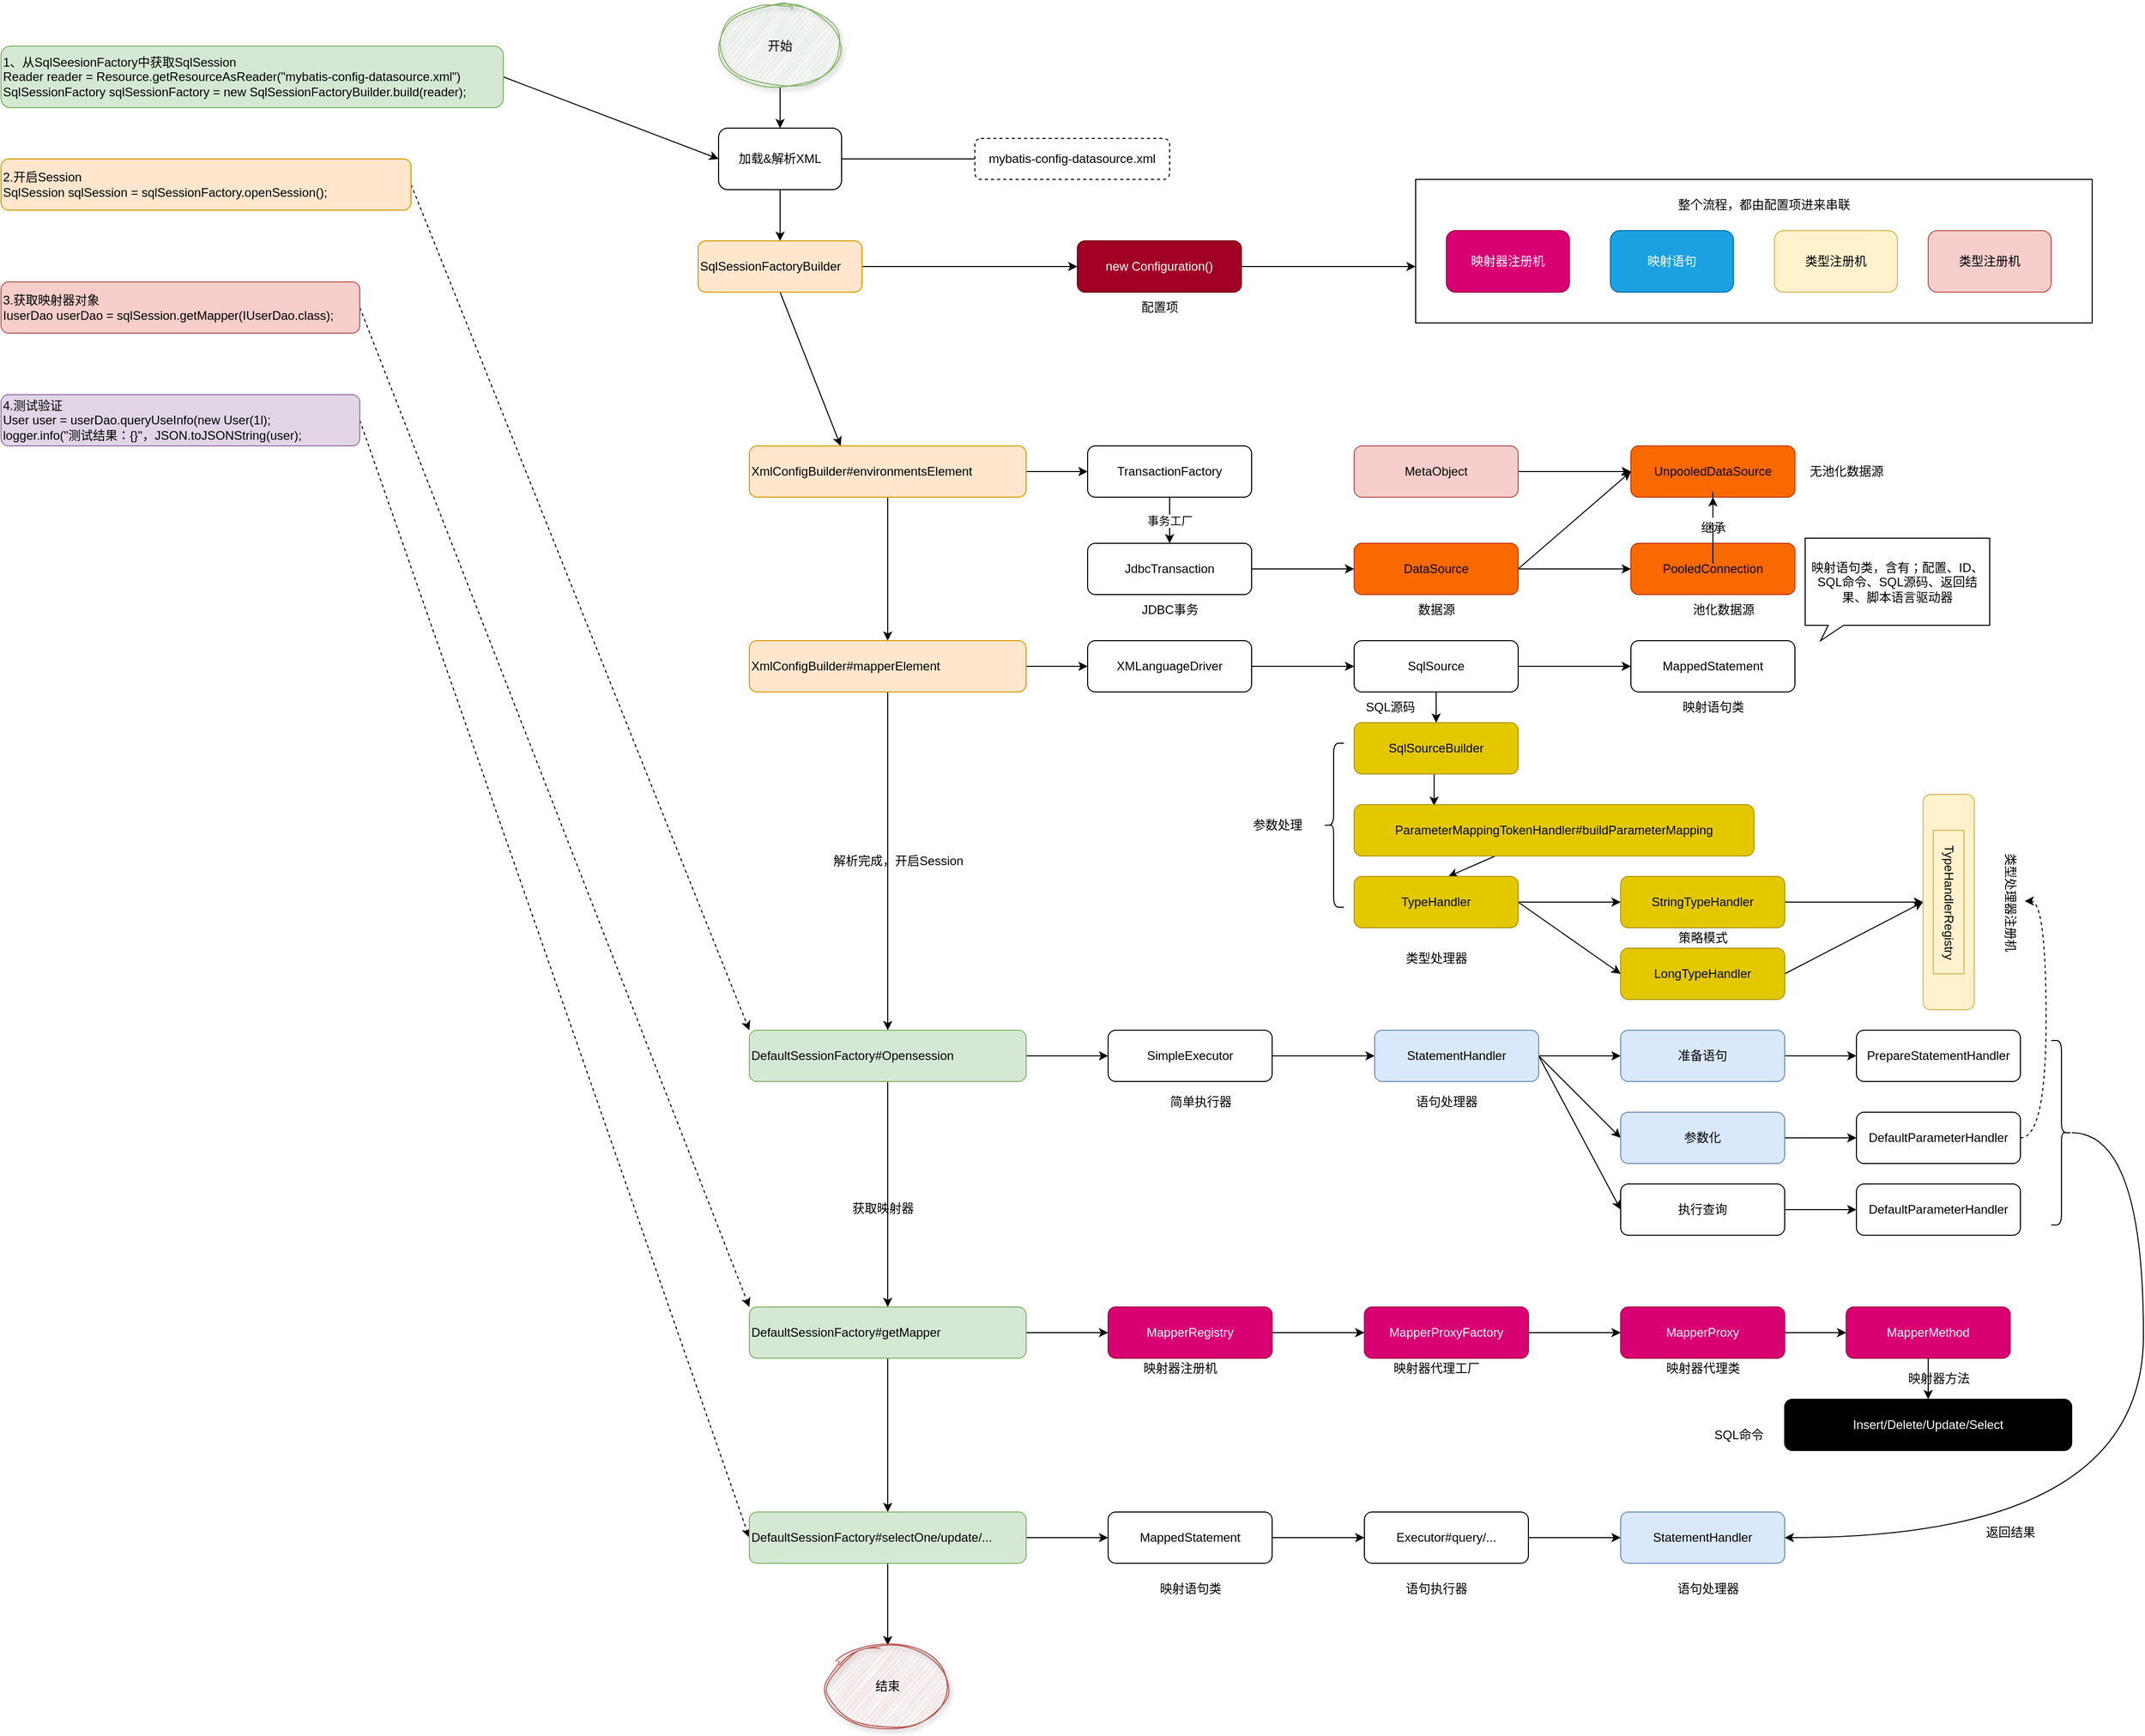 <mxfile version="21.0.2" type="github">
  <diagram name="第 1 页" id="K_RVrsoF_4nFkgnPnX41">
    <mxGraphModel dx="3217" dy="1337" grid="1" gridSize="10" guides="1" tooltips="1" connect="1" arrows="1" fold="1" page="1" pageScale="1" pageWidth="827" pageHeight="1169" math="0" shadow="0">
      <root>
        <mxCell id="0" />
        <mxCell id="1" parent="0" />
        <mxCell id="U83RZeYZEYm2elx6M6Fx-48" value="" style="rounded=0;whiteSpace=wrap;html=1;gradientColor=none;" vertex="1" parent="1">
          <mxGeometry x="940" y="180" width="660" height="140" as="geometry" />
        </mxCell>
        <mxCell id="U83RZeYZEYm2elx6M6Fx-156" style="rounded=0;orthogonalLoop=1;jettySize=auto;html=1;entryX=0;entryY=0.5;entryDx=0;entryDy=0;exitX=1;exitY=0.5;exitDx=0;exitDy=0;" edge="1" parent="1" source="U83RZeYZEYm2elx6M6Fx-9" target="U83RZeYZEYm2elx6M6Fx-14">
          <mxGeometry relative="1" as="geometry" />
        </mxCell>
        <mxCell id="U83RZeYZEYm2elx6M6Fx-9" value="1、从SqlSeesionFactory中获取SqlSession&lt;br&gt;Reader reader = Resource.getResourceAsReader(&quot;mybatis-config-datasource.xml&quot;)&lt;br&gt;SqlSessionFactory sqlSessionFactory = new SqlSessionFactoryBuilder.build(reader);" style="rounded=1;whiteSpace=wrap;html=1;align=left;fillColor=#d5e8d4;strokeColor=#82b366;" vertex="1" parent="1">
          <mxGeometry x="-440" y="50" width="490" height="60" as="geometry" />
        </mxCell>
        <mxCell id="U83RZeYZEYm2elx6M6Fx-157" style="rounded=0;orthogonalLoop=1;jettySize=auto;html=1;entryX=0;entryY=0;entryDx=0;entryDy=0;exitX=1;exitY=0.5;exitDx=0;exitDy=0;dashed=1;" edge="1" parent="1" source="U83RZeYZEYm2elx6M6Fx-10" target="U83RZeYZEYm2elx6M6Fx-22">
          <mxGeometry relative="1" as="geometry" />
        </mxCell>
        <mxCell id="U83RZeYZEYm2elx6M6Fx-10" value="2.开启Session&lt;br&gt;SqlSession sqlSession = sqlSessionFactory.openSession();" style="rounded=1;whiteSpace=wrap;html=1;align=left;fillColor=#ffe6cc;strokeColor=#d79b00;" vertex="1" parent="1">
          <mxGeometry x="-440" y="160" width="400" height="50" as="geometry" />
        </mxCell>
        <mxCell id="U83RZeYZEYm2elx6M6Fx-158" style="rounded=0;orthogonalLoop=1;jettySize=auto;html=1;exitX=1;exitY=0.5;exitDx=0;exitDy=0;entryX=0;entryY=0;entryDx=0;entryDy=0;dashed=1;" edge="1" parent="1" source="U83RZeYZEYm2elx6M6Fx-11" target="U83RZeYZEYm2elx6M6Fx-37">
          <mxGeometry relative="1" as="geometry" />
        </mxCell>
        <mxCell id="U83RZeYZEYm2elx6M6Fx-11" value="3.获取映射器对象&lt;br&gt;IuserDao userDao = sqlSession.getMapper(IUserDao.class);" style="rounded=1;whiteSpace=wrap;html=1;align=left;fillColor=#f8cecc;strokeColor=#b85450;" vertex="1" parent="1">
          <mxGeometry x="-440" y="280" width="350" height="50" as="geometry" />
        </mxCell>
        <mxCell id="U83RZeYZEYm2elx6M6Fx-159" style="rounded=0;orthogonalLoop=1;jettySize=auto;html=1;exitX=1;exitY=0.5;exitDx=0;exitDy=0;entryX=0;entryY=0.5;entryDx=0;entryDy=0;dashed=1;" edge="1" parent="1" source="U83RZeYZEYm2elx6M6Fx-12" target="U83RZeYZEYm2elx6M6Fx-41">
          <mxGeometry relative="1" as="geometry" />
        </mxCell>
        <mxCell id="U83RZeYZEYm2elx6M6Fx-12" value="4.测试验证&lt;br&gt;User user = userDao.queryUseInfo(new User(1l);&lt;br&gt;logger.info(&quot;测试结果：{}&quot;，JSON.toJSONString(user);" style="rounded=1;whiteSpace=wrap;html=1;align=left;fillColor=#e1d5e7;strokeColor=#9673a6;" vertex="1" parent="1">
          <mxGeometry x="-440" y="390" width="350" height="50" as="geometry" />
        </mxCell>
        <mxCell id="U83RZeYZEYm2elx6M6Fx-17" style="edgeStyle=orthogonalEdgeStyle;rounded=0;orthogonalLoop=1;jettySize=auto;html=1;exitX=0.5;exitY=1;exitDx=0;exitDy=0;entryX=0.5;entryY=0;entryDx=0;entryDy=0;" edge="1" parent="1" source="U83RZeYZEYm2elx6M6Fx-13" target="U83RZeYZEYm2elx6M6Fx-14">
          <mxGeometry relative="1" as="geometry" />
        </mxCell>
        <mxCell id="U83RZeYZEYm2elx6M6Fx-13" value="开始" style="ellipse;whiteSpace=wrap;html=1;fillColor=#d5e8d4;strokeColor=#82b366;shadow=1;sketch=1;curveFitting=1;jiggle=2;" vertex="1" parent="1">
          <mxGeometry x="260" y="10" width="120" height="80" as="geometry" />
        </mxCell>
        <mxCell id="U83RZeYZEYm2elx6M6Fx-16" style="edgeStyle=orthogonalEdgeStyle;rounded=0;orthogonalLoop=1;jettySize=auto;html=1;entryX=0;entryY=0.5;entryDx=0;entryDy=0;endArrow=none;endFill=0;" edge="1" parent="1" source="U83RZeYZEYm2elx6M6Fx-14" target="U83RZeYZEYm2elx6M6Fx-15">
          <mxGeometry relative="1" as="geometry" />
        </mxCell>
        <mxCell id="U83RZeYZEYm2elx6M6Fx-28" style="edgeStyle=orthogonalEdgeStyle;rounded=0;orthogonalLoop=1;jettySize=auto;html=1;entryX=0.5;entryY=0;entryDx=0;entryDy=0;" edge="1" parent="1" source="U83RZeYZEYm2elx6M6Fx-14" target="U83RZeYZEYm2elx6M6Fx-18">
          <mxGeometry relative="1" as="geometry" />
        </mxCell>
        <mxCell id="U83RZeYZEYm2elx6M6Fx-14" value="加载&amp;amp;解析XML" style="rounded=1;whiteSpace=wrap;html=1;" vertex="1" parent="1">
          <mxGeometry x="260" y="130" width="120" height="60" as="geometry" />
        </mxCell>
        <mxCell id="U83RZeYZEYm2elx6M6Fx-15" value="mybatis-config-datasource.xml" style="rounded=1;whiteSpace=wrap;html=1;shadow=0;glass=0;dashed=1;" vertex="1" parent="1">
          <mxGeometry x="510" y="140" width="190" height="40" as="geometry" />
        </mxCell>
        <mxCell id="U83RZeYZEYm2elx6M6Fx-29" style="rounded=0;orthogonalLoop=1;jettySize=auto;html=1;exitX=0.5;exitY=1;exitDx=0;exitDy=0;entryX=0.33;entryY=0;entryDx=0;entryDy=0;entryPerimeter=0;" edge="1" parent="1" source="U83RZeYZEYm2elx6M6Fx-18" target="U83RZeYZEYm2elx6M6Fx-19">
          <mxGeometry relative="1" as="geometry" />
        </mxCell>
        <mxCell id="U83RZeYZEYm2elx6M6Fx-163" style="edgeStyle=orthogonalEdgeStyle;rounded=0;orthogonalLoop=1;jettySize=auto;html=1;entryX=0;entryY=0.5;entryDx=0;entryDy=0;" edge="1" parent="1" source="U83RZeYZEYm2elx6M6Fx-18" target="U83RZeYZEYm2elx6M6Fx-46">
          <mxGeometry relative="1" as="geometry" />
        </mxCell>
        <mxCell id="U83RZeYZEYm2elx6M6Fx-18" value="SqlSessionFactoryBuilder" style="rounded=1;whiteSpace=wrap;html=1;align=left;fillColor=#ffe6cc;strokeColor=#d79b00;" vertex="1" parent="1">
          <mxGeometry x="240" y="240" width="160" height="50" as="geometry" />
        </mxCell>
        <mxCell id="U83RZeYZEYm2elx6M6Fx-36" style="edgeStyle=orthogonalEdgeStyle;rounded=0;orthogonalLoop=1;jettySize=auto;html=1;exitX=0.5;exitY=1;exitDx=0;exitDy=0;" edge="1" parent="1" source="U83RZeYZEYm2elx6M6Fx-19" target="U83RZeYZEYm2elx6M6Fx-20">
          <mxGeometry relative="1" as="geometry" />
        </mxCell>
        <mxCell id="U83RZeYZEYm2elx6M6Fx-82" style="edgeStyle=orthogonalEdgeStyle;rounded=0;orthogonalLoop=1;jettySize=auto;html=1;entryX=0;entryY=0.5;entryDx=0;entryDy=0;" edge="1" parent="1" source="U83RZeYZEYm2elx6M6Fx-19" target="U83RZeYZEYm2elx6M6Fx-55">
          <mxGeometry relative="1" as="geometry" />
        </mxCell>
        <mxCell id="U83RZeYZEYm2elx6M6Fx-19" value="XmlConfigBuilder#environmentsElement" style="rounded=1;whiteSpace=wrap;html=1;align=left;fillColor=#ffe6cc;strokeColor=#d79b00;" vertex="1" parent="1">
          <mxGeometry x="290" y="440" width="270" height="50" as="geometry" />
        </mxCell>
        <mxCell id="U83RZeYZEYm2elx6M6Fx-39" style="edgeStyle=orthogonalEdgeStyle;rounded=0;orthogonalLoop=1;jettySize=auto;html=1;entryX=0.5;entryY=0;entryDx=0;entryDy=0;" edge="1" parent="1" source="U83RZeYZEYm2elx6M6Fx-20" target="U83RZeYZEYm2elx6M6Fx-22">
          <mxGeometry relative="1" as="geometry" />
        </mxCell>
        <mxCell id="U83RZeYZEYm2elx6M6Fx-83" style="edgeStyle=orthogonalEdgeStyle;rounded=0;orthogonalLoop=1;jettySize=auto;html=1;entryX=0;entryY=0.5;entryDx=0;entryDy=0;" edge="1" parent="1" source="U83RZeYZEYm2elx6M6Fx-20" target="U83RZeYZEYm2elx6M6Fx-75">
          <mxGeometry relative="1" as="geometry" />
        </mxCell>
        <mxCell id="U83RZeYZEYm2elx6M6Fx-20" value="XmlConfigBuilder#mapperElement" style="rounded=1;whiteSpace=wrap;html=1;align=left;fillColor=#ffe6cc;strokeColor=#d79b00;" vertex="1" parent="1">
          <mxGeometry x="290" y="630" width="270" height="50" as="geometry" />
        </mxCell>
        <mxCell id="U83RZeYZEYm2elx6M6Fx-21" value="解析完成，开启Session" style="text;html=1;align=center;verticalAlign=middle;resizable=0;points=[];autosize=1;strokeColor=none;fillColor=none;" vertex="1" parent="1">
          <mxGeometry x="360" y="830" width="150" height="30" as="geometry" />
        </mxCell>
        <mxCell id="U83RZeYZEYm2elx6M6Fx-38" style="edgeStyle=orthogonalEdgeStyle;rounded=0;orthogonalLoop=1;jettySize=auto;html=1;entryX=0.5;entryY=0;entryDx=0;entryDy=0;" edge="1" parent="1" source="U83RZeYZEYm2elx6M6Fx-22" target="U83RZeYZEYm2elx6M6Fx-37">
          <mxGeometry relative="1" as="geometry" />
        </mxCell>
        <mxCell id="U83RZeYZEYm2elx6M6Fx-126" style="edgeStyle=orthogonalEdgeStyle;rounded=0;orthogonalLoop=1;jettySize=auto;html=1;" edge="1" parent="1" source="U83RZeYZEYm2elx6M6Fx-22" target="U83RZeYZEYm2elx6M6Fx-110">
          <mxGeometry relative="1" as="geometry" />
        </mxCell>
        <mxCell id="U83RZeYZEYm2elx6M6Fx-22" value="DefaultSessionFactory#Opensession" style="rounded=1;whiteSpace=wrap;html=1;align=left;fillColor=#d5e8d4;strokeColor=#82b366;" vertex="1" parent="1">
          <mxGeometry x="290" y="1010" width="270" height="50" as="geometry" />
        </mxCell>
        <mxCell id="U83RZeYZEYm2elx6M6Fx-42" style="edgeStyle=orthogonalEdgeStyle;rounded=0;orthogonalLoop=1;jettySize=auto;html=1;entryX=0.5;entryY=0;entryDx=0;entryDy=0;" edge="1" parent="1" source="U83RZeYZEYm2elx6M6Fx-37" target="U83RZeYZEYm2elx6M6Fx-41">
          <mxGeometry relative="1" as="geometry" />
        </mxCell>
        <mxCell id="U83RZeYZEYm2elx6M6Fx-146" style="edgeStyle=orthogonalEdgeStyle;rounded=0;orthogonalLoop=1;jettySize=auto;html=1;entryX=0;entryY=0.5;entryDx=0;entryDy=0;" edge="1" parent="1" source="U83RZeYZEYm2elx6M6Fx-37" target="U83RZeYZEYm2elx6M6Fx-131">
          <mxGeometry relative="1" as="geometry" />
        </mxCell>
        <mxCell id="U83RZeYZEYm2elx6M6Fx-37" value="DefaultSessionFactory#getMapper" style="rounded=1;whiteSpace=wrap;html=1;align=left;fillColor=#d5e8d4;strokeColor=#82b366;" vertex="1" parent="1">
          <mxGeometry x="290" y="1280" width="270" height="50" as="geometry" />
        </mxCell>
        <mxCell id="U83RZeYZEYm2elx6M6Fx-40" value="获取映射器" style="text;html=1;align=center;verticalAlign=middle;resizable=0;points=[];autosize=1;strokeColor=none;fillColor=none;" vertex="1" parent="1">
          <mxGeometry x="380" y="1169" width="80" height="30" as="geometry" />
        </mxCell>
        <mxCell id="U83RZeYZEYm2elx6M6Fx-45" value="" style="edgeStyle=orthogonalEdgeStyle;rounded=0;orthogonalLoop=1;jettySize=auto;html=1;" edge="1" parent="1" source="U83RZeYZEYm2elx6M6Fx-41" target="U83RZeYZEYm2elx6M6Fx-44">
          <mxGeometry relative="1" as="geometry" />
        </mxCell>
        <mxCell id="U83RZeYZEYm2elx6M6Fx-160" style="edgeStyle=orthogonalEdgeStyle;rounded=0;orthogonalLoop=1;jettySize=auto;html=1;exitX=1;exitY=0.5;exitDx=0;exitDy=0;entryX=0;entryY=0.5;entryDx=0;entryDy=0;" edge="1" parent="1" source="U83RZeYZEYm2elx6M6Fx-41" target="U83RZeYZEYm2elx6M6Fx-147">
          <mxGeometry relative="1" as="geometry" />
        </mxCell>
        <mxCell id="U83RZeYZEYm2elx6M6Fx-41" value="DefaultSessionFactory#selectOne/update/..." style="rounded=1;whiteSpace=wrap;html=1;align=left;fillColor=#d5e8d4;strokeColor=#82b366;" vertex="1" parent="1">
          <mxGeometry x="290" y="1480" width="270" height="50" as="geometry" />
        </mxCell>
        <mxCell id="U83RZeYZEYm2elx6M6Fx-44" value="结束" style="ellipse;whiteSpace=wrap;html=1;fillColor=#f8cecc;strokeColor=#b85450;shadow=1;sketch=1;curveFitting=1;jiggle=2;" vertex="1" parent="1">
          <mxGeometry x="365" y="1610" width="120" height="80" as="geometry" />
        </mxCell>
        <mxCell id="U83RZeYZEYm2elx6M6Fx-56" style="edgeStyle=orthogonalEdgeStyle;rounded=0;orthogonalLoop=1;jettySize=auto;html=1;entryX=0;entryY=0.607;entryDx=0;entryDy=0;entryPerimeter=0;" edge="1" parent="1" source="U83RZeYZEYm2elx6M6Fx-46" target="U83RZeYZEYm2elx6M6Fx-48">
          <mxGeometry relative="1" as="geometry" />
        </mxCell>
        <mxCell id="U83RZeYZEYm2elx6M6Fx-46" value="new Configuration()" style="rounded=1;whiteSpace=wrap;html=1;align=center;fillColor=#a20025;fontColor=#ffffff;strokeColor=#6F0000;" vertex="1" parent="1">
          <mxGeometry x="610" y="240" width="160" height="50" as="geometry" />
        </mxCell>
        <mxCell id="U83RZeYZEYm2elx6M6Fx-47" value="配置项" style="text;html=1;align=center;verticalAlign=middle;resizable=0;points=[];autosize=1;strokeColor=none;fillColor=none;" vertex="1" parent="1">
          <mxGeometry x="660" y="290" width="60" height="30" as="geometry" />
        </mxCell>
        <mxCell id="U83RZeYZEYm2elx6M6Fx-49" value="映射器注册机" style="rounded=1;whiteSpace=wrap;html=1;fillColor=#d80073;fontColor=#ffffff;strokeColor=#A50040;" vertex="1" parent="1">
          <mxGeometry x="970" y="230" width="120" height="60" as="geometry" />
        </mxCell>
        <mxCell id="U83RZeYZEYm2elx6M6Fx-51" value="映射语句" style="rounded=1;whiteSpace=wrap;html=1;fillColor=#1ba1e2;fontColor=#ffffff;strokeColor=#006EAF;" vertex="1" parent="1">
          <mxGeometry x="1130" y="230" width="120" height="60" as="geometry" />
        </mxCell>
        <mxCell id="U83RZeYZEYm2elx6M6Fx-52" value="类型注册机" style="rounded=1;whiteSpace=wrap;html=1;fillColor=#fff2cc;strokeColor=#d6b656;" vertex="1" parent="1">
          <mxGeometry x="1290" y="230" width="120" height="60" as="geometry" />
        </mxCell>
        <mxCell id="U83RZeYZEYm2elx6M6Fx-53" value="类型注册机" style="rounded=1;whiteSpace=wrap;html=1;fillColor=#f8cecc;strokeColor=#b85450;" vertex="1" parent="1">
          <mxGeometry x="1440" y="230" width="120" height="60" as="geometry" />
        </mxCell>
        <mxCell id="U83RZeYZEYm2elx6M6Fx-54" value="整个流程，都由配置项进来串联" style="text;html=1;strokeColor=none;fillColor=none;align=center;verticalAlign=middle;whiteSpace=wrap;rounded=0;" vertex="1" parent="1">
          <mxGeometry x="1150" y="190" width="260" height="30" as="geometry" />
        </mxCell>
        <mxCell id="U83RZeYZEYm2elx6M6Fx-69" value="事务工厂" style="edgeStyle=orthogonalEdgeStyle;rounded=0;orthogonalLoop=1;jettySize=auto;html=1;exitX=0.5;exitY=1;exitDx=0;exitDy=0;entryX=0.5;entryY=0;entryDx=0;entryDy=0;" edge="1" parent="1" source="U83RZeYZEYm2elx6M6Fx-55" target="U83RZeYZEYm2elx6M6Fx-60">
          <mxGeometry relative="1" as="geometry" />
        </mxCell>
        <mxCell id="U83RZeYZEYm2elx6M6Fx-55" value="TransactionFactory" style="rounded=1;whiteSpace=wrap;html=1;align=center;" vertex="1" parent="1">
          <mxGeometry x="620" y="440" width="160" height="50" as="geometry" />
        </mxCell>
        <mxCell id="U83RZeYZEYm2elx6M6Fx-67" style="edgeStyle=orthogonalEdgeStyle;rounded=0;orthogonalLoop=1;jettySize=auto;html=1;" edge="1" parent="1" source="U83RZeYZEYm2elx6M6Fx-57">
          <mxGeometry relative="1" as="geometry">
            <mxPoint x="1150" y="465" as="targetPoint" />
          </mxGeometry>
        </mxCell>
        <mxCell id="U83RZeYZEYm2elx6M6Fx-57" value="MetaObject" style="rounded=1;whiteSpace=wrap;html=1;align=center;fillColor=#f8cecc;strokeColor=#b85450;" vertex="1" parent="1">
          <mxGeometry x="880" y="440" width="160" height="50" as="geometry" />
        </mxCell>
        <mxCell id="U83RZeYZEYm2elx6M6Fx-58" value="UnpooledDataSource" style="rounded=1;whiteSpace=wrap;html=1;align=center;fillColor=#fa6800;fontColor=#000000;strokeColor=#C73500;" vertex="1" parent="1">
          <mxGeometry x="1150" y="440" width="160" height="50" as="geometry" />
        </mxCell>
        <mxCell id="U83RZeYZEYm2elx6M6Fx-59" value="无池化数据源" style="text;html=1;align=center;verticalAlign=middle;resizable=0;points=[];autosize=1;strokeColor=none;fillColor=none;" vertex="1" parent="1">
          <mxGeometry x="1310" y="450" width="100" height="30" as="geometry" />
        </mxCell>
        <mxCell id="U83RZeYZEYm2elx6M6Fx-71" style="edgeStyle=orthogonalEdgeStyle;rounded=0;orthogonalLoop=1;jettySize=auto;html=1;entryX=0;entryY=0.5;entryDx=0;entryDy=0;" edge="1" parent="1" source="U83RZeYZEYm2elx6M6Fx-60" target="U83RZeYZEYm2elx6M6Fx-61">
          <mxGeometry relative="1" as="geometry" />
        </mxCell>
        <mxCell id="U83RZeYZEYm2elx6M6Fx-60" value="JdbcTransaction" style="rounded=1;whiteSpace=wrap;html=1;align=center;" vertex="1" parent="1">
          <mxGeometry x="620" y="535" width="160" height="50" as="geometry" />
        </mxCell>
        <mxCell id="U83RZeYZEYm2elx6M6Fx-66" style="rounded=0;orthogonalLoop=1;jettySize=auto;html=1;entryX=0;entryY=0.5;entryDx=0;entryDy=0;exitX=1;exitY=0.5;exitDx=0;exitDy=0;" edge="1" parent="1" source="U83RZeYZEYm2elx6M6Fx-61" target="U83RZeYZEYm2elx6M6Fx-58">
          <mxGeometry relative="1" as="geometry" />
        </mxCell>
        <mxCell id="U83RZeYZEYm2elx6M6Fx-68" style="edgeStyle=orthogonalEdgeStyle;rounded=0;orthogonalLoop=1;jettySize=auto;html=1;entryX=0;entryY=0.5;entryDx=0;entryDy=0;" edge="1" parent="1" source="U83RZeYZEYm2elx6M6Fx-61" target="U83RZeYZEYm2elx6M6Fx-62">
          <mxGeometry relative="1" as="geometry" />
        </mxCell>
        <mxCell id="U83RZeYZEYm2elx6M6Fx-61" value="DataSource" style="rounded=1;whiteSpace=wrap;html=1;align=center;fillColor=#fa6800;fontColor=#000000;strokeColor=#C73500;" vertex="1" parent="1">
          <mxGeometry x="880" y="535" width="160" height="50" as="geometry" />
        </mxCell>
        <mxCell id="U83RZeYZEYm2elx6M6Fx-63" style="edgeStyle=orthogonalEdgeStyle;rounded=0;orthogonalLoop=1;jettySize=auto;html=1;entryX=0.5;entryY=1;entryDx=0;entryDy=0;startArrow=none;" edge="1" parent="1" source="U83RZeYZEYm2elx6M6Fx-64" target="U83RZeYZEYm2elx6M6Fx-58">
          <mxGeometry relative="1" as="geometry" />
        </mxCell>
        <mxCell id="U83RZeYZEYm2elx6M6Fx-62" value="PooledConnection" style="rounded=1;whiteSpace=wrap;html=1;align=center;fillColor=#fa6800;fontColor=#000000;strokeColor=#C73500;" vertex="1" parent="1">
          <mxGeometry x="1150" y="535" width="160" height="50" as="geometry" />
        </mxCell>
        <mxCell id="U83RZeYZEYm2elx6M6Fx-65" value="" style="edgeStyle=orthogonalEdgeStyle;rounded=0;orthogonalLoop=1;jettySize=auto;html=1;entryX=0.5;entryY=1;entryDx=0;entryDy=0;endArrow=none;" edge="1" parent="1" source="U83RZeYZEYm2elx6M6Fx-62" target="U83RZeYZEYm2elx6M6Fx-64">
          <mxGeometry relative="1" as="geometry">
            <mxPoint x="1230" y="535" as="sourcePoint" />
            <mxPoint x="1230" y="490" as="targetPoint" />
          </mxGeometry>
        </mxCell>
        <mxCell id="U83RZeYZEYm2elx6M6Fx-64" value="继承" style="text;html=1;align=center;verticalAlign=middle;resizable=0;points=[];autosize=1;strokeColor=none;fillColor=none;" vertex="1" parent="1">
          <mxGeometry x="1205" y="505" width="50" height="30" as="geometry" />
        </mxCell>
        <mxCell id="U83RZeYZEYm2elx6M6Fx-70" value="JDBC事务" style="text;html=1;align=center;verticalAlign=middle;resizable=0;points=[];autosize=1;strokeColor=none;fillColor=none;" vertex="1" parent="1">
          <mxGeometry x="660" y="585" width="80" height="30" as="geometry" />
        </mxCell>
        <mxCell id="U83RZeYZEYm2elx6M6Fx-73" value="数据源" style="text;html=1;align=center;verticalAlign=middle;resizable=0;points=[];autosize=1;strokeColor=none;fillColor=none;" vertex="1" parent="1">
          <mxGeometry x="930" y="585" width="60" height="30" as="geometry" />
        </mxCell>
        <mxCell id="U83RZeYZEYm2elx6M6Fx-74" value="池化数据源" style="text;html=1;align=center;verticalAlign=middle;resizable=0;points=[];autosize=1;strokeColor=none;fillColor=none;" vertex="1" parent="1">
          <mxGeometry x="1200" y="585" width="80" height="30" as="geometry" />
        </mxCell>
        <mxCell id="U83RZeYZEYm2elx6M6Fx-77" style="edgeStyle=orthogonalEdgeStyle;rounded=0;orthogonalLoop=1;jettySize=auto;html=1;entryX=0;entryY=0.5;entryDx=0;entryDy=0;" edge="1" parent="1" source="U83RZeYZEYm2elx6M6Fx-75" target="U83RZeYZEYm2elx6M6Fx-76">
          <mxGeometry relative="1" as="geometry" />
        </mxCell>
        <mxCell id="U83RZeYZEYm2elx6M6Fx-75" value="XMLanguageDriver" style="rounded=1;whiteSpace=wrap;html=1;align=center;" vertex="1" parent="1">
          <mxGeometry x="620" y="630" width="160" height="50" as="geometry" />
        </mxCell>
        <mxCell id="U83RZeYZEYm2elx6M6Fx-98" style="rounded=0;orthogonalLoop=1;jettySize=auto;html=1;exitX=0.5;exitY=1;exitDx=0;exitDy=0;" edge="1" parent="1" source="U83RZeYZEYm2elx6M6Fx-76" target="U83RZeYZEYm2elx6M6Fx-87">
          <mxGeometry relative="1" as="geometry" />
        </mxCell>
        <mxCell id="U83RZeYZEYm2elx6M6Fx-99" style="edgeStyle=orthogonalEdgeStyle;rounded=0;orthogonalLoop=1;jettySize=auto;html=1;exitX=1;exitY=0.5;exitDx=0;exitDy=0;entryX=0;entryY=0.5;entryDx=0;entryDy=0;" edge="1" parent="1" source="U83RZeYZEYm2elx6M6Fx-76" target="U83RZeYZEYm2elx6M6Fx-78">
          <mxGeometry relative="1" as="geometry" />
        </mxCell>
        <mxCell id="U83RZeYZEYm2elx6M6Fx-76" value="SqlSource" style="rounded=1;whiteSpace=wrap;html=1;align=center;" vertex="1" parent="1">
          <mxGeometry x="880" y="630" width="160" height="50" as="geometry" />
        </mxCell>
        <mxCell id="U83RZeYZEYm2elx6M6Fx-78" value="MappedStatement" style="rounded=1;whiteSpace=wrap;html=1;align=center;" vertex="1" parent="1">
          <mxGeometry x="1150" y="630" width="160" height="50" as="geometry" />
        </mxCell>
        <mxCell id="U83RZeYZEYm2elx6M6Fx-81" value="映射语句类，含有；配置、ID、&lt;br&gt;SQL命令、SQL源码、返回结果、脚本语言驱动器" style="whiteSpace=wrap;html=1;shape=mxgraph.basic.rectCallout;dx=30;dy=15;boundedLbl=1;" vertex="1" parent="1">
          <mxGeometry x="1320" y="530" width="180" height="100" as="geometry" />
        </mxCell>
        <mxCell id="U83RZeYZEYm2elx6M6Fx-97" style="edgeStyle=orthogonalEdgeStyle;rounded=0;orthogonalLoop=1;jettySize=auto;html=1;exitX=0.5;exitY=1;exitDx=0;exitDy=0;entryX=0.2;entryY=0.02;entryDx=0;entryDy=0;entryPerimeter=0;" edge="1" parent="1" source="U83RZeYZEYm2elx6M6Fx-87" target="U83RZeYZEYm2elx6M6Fx-88">
          <mxGeometry relative="1" as="geometry" />
        </mxCell>
        <mxCell id="U83RZeYZEYm2elx6M6Fx-87" value="SqlSourceBuilder" style="rounded=1;whiteSpace=wrap;html=1;align=center;fillColor=#e3c800;fontColor=#000000;strokeColor=#B09500;" vertex="1" parent="1">
          <mxGeometry x="880" y="710" width="160" height="50" as="geometry" />
        </mxCell>
        <mxCell id="U83RZeYZEYm2elx6M6Fx-96" style="rounded=0;orthogonalLoop=1;jettySize=auto;html=1;entryX=0.575;entryY=0;entryDx=0;entryDy=0;entryPerimeter=0;" edge="1" parent="1" source="U83RZeYZEYm2elx6M6Fx-88" target="U83RZeYZEYm2elx6M6Fx-89">
          <mxGeometry relative="1" as="geometry" />
        </mxCell>
        <mxCell id="U83RZeYZEYm2elx6M6Fx-88" value="ParameterMappingTokenHandler#buildParameterMapping" style="rounded=1;whiteSpace=wrap;html=1;align=center;fillColor=#e3c800;fontColor=#000000;strokeColor=#B09500;" vertex="1" parent="1">
          <mxGeometry x="880" y="790" width="390" height="50" as="geometry" />
        </mxCell>
        <mxCell id="U83RZeYZEYm2elx6M6Fx-164" style="edgeStyle=orthogonalEdgeStyle;rounded=0;orthogonalLoop=1;jettySize=auto;html=1;exitX=1;exitY=0.5;exitDx=0;exitDy=0;entryX=0;entryY=0.5;entryDx=0;entryDy=0;" edge="1" parent="1" source="U83RZeYZEYm2elx6M6Fx-89" target="U83RZeYZEYm2elx6M6Fx-90">
          <mxGeometry relative="1" as="geometry" />
        </mxCell>
        <mxCell id="U83RZeYZEYm2elx6M6Fx-165" style="rounded=0;orthogonalLoop=1;jettySize=auto;html=1;exitX=1;exitY=0.5;exitDx=0;exitDy=0;entryX=0;entryY=0.5;entryDx=0;entryDy=0;" edge="1" parent="1" source="U83RZeYZEYm2elx6M6Fx-89" target="U83RZeYZEYm2elx6M6Fx-91">
          <mxGeometry relative="1" as="geometry" />
        </mxCell>
        <mxCell id="U83RZeYZEYm2elx6M6Fx-89" value="TypeHandler" style="rounded=1;whiteSpace=wrap;html=1;align=center;fillColor=#e3c800;fontColor=#000000;strokeColor=#B09500;" vertex="1" parent="1">
          <mxGeometry x="880" y="860" width="160" height="50" as="geometry" />
        </mxCell>
        <mxCell id="U83RZeYZEYm2elx6M6Fx-94" style="rounded=0;orthogonalLoop=1;jettySize=auto;html=1;entryX=0.5;entryY=1;entryDx=0;entryDy=0;exitX=1;exitY=0.5;exitDx=0;exitDy=0;" edge="1" parent="1" source="U83RZeYZEYm2elx6M6Fx-90" target="U83RZeYZEYm2elx6M6Fx-92">
          <mxGeometry relative="1" as="geometry" />
        </mxCell>
        <mxCell id="U83RZeYZEYm2elx6M6Fx-90" value="StringTypeHandler" style="rounded=1;whiteSpace=wrap;html=1;align=center;fillColor=#e3c800;fontColor=#000000;strokeColor=#B09500;" vertex="1" parent="1">
          <mxGeometry x="1140" y="860" width="160" height="50" as="geometry" />
        </mxCell>
        <mxCell id="U83RZeYZEYm2elx6M6Fx-95" style="rounded=0;orthogonalLoop=1;jettySize=auto;html=1;exitX=1;exitY=0.5;exitDx=0;exitDy=0;entryX=0.5;entryY=1;entryDx=0;entryDy=0;" edge="1" parent="1" source="U83RZeYZEYm2elx6M6Fx-91" target="U83RZeYZEYm2elx6M6Fx-92">
          <mxGeometry relative="1" as="geometry" />
        </mxCell>
        <mxCell id="U83RZeYZEYm2elx6M6Fx-91" value="LongTypeHandler" style="rounded=1;whiteSpace=wrap;html=1;align=center;fillColor=#e3c800;fontColor=#000000;strokeColor=#B09500;" vertex="1" parent="1">
          <mxGeometry x="1140" y="930" width="160" height="50" as="geometry" />
        </mxCell>
        <mxCell id="U83RZeYZEYm2elx6M6Fx-92" value="&lt;div style=&quot;&quot;&gt;&lt;br&gt;&lt;/div&gt;" style="rounded=1;whiteSpace=wrap;html=1;align=left;flipV=1;direction=south;fillColor=#fff2cc;strokeColor=#d6b656;" vertex="1" parent="1">
          <mxGeometry x="1435" y="780" width="50" height="210" as="geometry" />
        </mxCell>
        <mxCell id="U83RZeYZEYm2elx6M6Fx-93" value="TypeHandlerRegistry" style="text;html=1;align=center;verticalAlign=middle;resizable=0;points=[];autosize=1;strokeColor=#d6b656;fillColor=#fff2cc;rotation=90;" vertex="1" parent="1">
          <mxGeometry x="1390" y="870" width="140" height="30" as="geometry" />
        </mxCell>
        <mxCell id="U83RZeYZEYm2elx6M6Fx-100" value="映射语句类" style="text;html=1;align=center;verticalAlign=middle;resizable=0;points=[];autosize=1;strokeColor=none;fillColor=none;" vertex="1" parent="1">
          <mxGeometry x="1190" y="680" width="80" height="30" as="geometry" />
        </mxCell>
        <mxCell id="U83RZeYZEYm2elx6M6Fx-101" value="SQL源码" style="text;html=1;align=center;verticalAlign=middle;resizable=0;points=[];autosize=1;strokeColor=none;fillColor=none;" vertex="1" parent="1">
          <mxGeometry x="880" y="680" width="70" height="30" as="geometry" />
        </mxCell>
        <mxCell id="U83RZeYZEYm2elx6M6Fx-105" value="" style="shape=curlyBracket;whiteSpace=wrap;html=1;rounded=1;labelPosition=left;verticalLabelPosition=middle;align=right;verticalAlign=middle;" vertex="1" parent="1">
          <mxGeometry x="850" y="730" width="20" height="160" as="geometry" />
        </mxCell>
        <mxCell id="U83RZeYZEYm2elx6M6Fx-106" value="参数处理" style="text;html=1;align=center;verticalAlign=middle;resizable=0;points=[];autosize=1;strokeColor=none;fillColor=none;" vertex="1" parent="1">
          <mxGeometry x="770" y="795" width="70" height="30" as="geometry" />
        </mxCell>
        <mxCell id="U83RZeYZEYm2elx6M6Fx-107" value="类型处理器" style="text;html=1;align=center;verticalAlign=middle;resizable=0;points=[];autosize=1;strokeColor=none;fillColor=none;" vertex="1" parent="1">
          <mxGeometry x="920" y="925" width="80" height="30" as="geometry" />
        </mxCell>
        <mxCell id="U83RZeYZEYm2elx6M6Fx-108" value="策略模式" style="text;html=1;align=center;verticalAlign=middle;resizable=0;points=[];autosize=1;strokeColor=none;fillColor=none;" vertex="1" parent="1">
          <mxGeometry x="1185" y="905" width="70" height="30" as="geometry" />
        </mxCell>
        <mxCell id="U83RZeYZEYm2elx6M6Fx-109" value="类型处理器注册机" style="text;html=1;align=center;verticalAlign=middle;resizable=0;points=[];autosize=1;strokeColor=none;fillColor=none;rotation=90;" vertex="1" parent="1">
          <mxGeometry x="1460" y="870" width="120" height="30" as="geometry" />
        </mxCell>
        <mxCell id="U83RZeYZEYm2elx6M6Fx-127" style="edgeStyle=orthogonalEdgeStyle;rounded=0;orthogonalLoop=1;jettySize=auto;html=1;entryX=0;entryY=0.5;entryDx=0;entryDy=0;" edge="1" parent="1" source="U83RZeYZEYm2elx6M6Fx-110" target="U83RZeYZEYm2elx6M6Fx-111">
          <mxGeometry relative="1" as="geometry" />
        </mxCell>
        <mxCell id="U83RZeYZEYm2elx6M6Fx-110" value="SimpleExecutor" style="rounded=1;whiteSpace=wrap;html=1;align=center;" vertex="1" parent="1">
          <mxGeometry x="640" y="1010" width="160" height="50" as="geometry" />
        </mxCell>
        <mxCell id="U83RZeYZEYm2elx6M6Fx-116" style="edgeStyle=orthogonalEdgeStyle;rounded=0;orthogonalLoop=1;jettySize=auto;html=1;entryX=0;entryY=0.5;entryDx=0;entryDy=0;" edge="1" parent="1" source="U83RZeYZEYm2elx6M6Fx-111" target="U83RZeYZEYm2elx6M6Fx-112">
          <mxGeometry relative="1" as="geometry" />
        </mxCell>
        <mxCell id="U83RZeYZEYm2elx6M6Fx-117" style="rounded=0;orthogonalLoop=1;jettySize=auto;html=1;exitX=1;exitY=0.5;exitDx=0;exitDy=0;entryX=0;entryY=0.5;entryDx=0;entryDy=0;" edge="1" parent="1" source="U83RZeYZEYm2elx6M6Fx-111" target="U83RZeYZEYm2elx6M6Fx-113">
          <mxGeometry relative="1" as="geometry" />
        </mxCell>
        <mxCell id="U83RZeYZEYm2elx6M6Fx-118" style="rounded=0;orthogonalLoop=1;jettySize=auto;html=1;entryX=0;entryY=0.5;entryDx=0;entryDy=0;exitX=1;exitY=0.5;exitDx=0;exitDy=0;" edge="1" parent="1" source="U83RZeYZEYm2elx6M6Fx-111" target="U83RZeYZEYm2elx6M6Fx-114">
          <mxGeometry relative="1" as="geometry" />
        </mxCell>
        <mxCell id="U83RZeYZEYm2elx6M6Fx-111" value="StatementHandler" style="rounded=1;whiteSpace=wrap;html=1;align=center;fillColor=#dae8fc;strokeColor=#6c8ebf;" vertex="1" parent="1">
          <mxGeometry x="900" y="1010" width="160" height="50" as="geometry" />
        </mxCell>
        <mxCell id="U83RZeYZEYm2elx6M6Fx-124" style="edgeStyle=orthogonalEdgeStyle;rounded=0;orthogonalLoop=1;jettySize=auto;html=1;entryX=0;entryY=0.5;entryDx=0;entryDy=0;" edge="1" parent="1" source="U83RZeYZEYm2elx6M6Fx-112" target="U83RZeYZEYm2elx6M6Fx-119">
          <mxGeometry relative="1" as="geometry" />
        </mxCell>
        <mxCell id="U83RZeYZEYm2elx6M6Fx-112" value="准备语句" style="rounded=1;whiteSpace=wrap;html=1;align=center;fillColor=#dae8fc;strokeColor=#6c8ebf;" vertex="1" parent="1">
          <mxGeometry x="1140" y="1010" width="160" height="50" as="geometry" />
        </mxCell>
        <mxCell id="U83RZeYZEYm2elx6M6Fx-123" style="edgeStyle=orthogonalEdgeStyle;rounded=0;orthogonalLoop=1;jettySize=auto;html=1;" edge="1" parent="1" source="U83RZeYZEYm2elx6M6Fx-113" target="U83RZeYZEYm2elx6M6Fx-120">
          <mxGeometry relative="1" as="geometry" />
        </mxCell>
        <mxCell id="U83RZeYZEYm2elx6M6Fx-113" value="参数化" style="rounded=1;whiteSpace=wrap;html=1;align=center;fillColor=#dae8fc;strokeColor=#6c8ebf;" vertex="1" parent="1">
          <mxGeometry x="1140" y="1090" width="160" height="50" as="geometry" />
        </mxCell>
        <mxCell id="U83RZeYZEYm2elx6M6Fx-122" style="edgeStyle=orthogonalEdgeStyle;rounded=0;orthogonalLoop=1;jettySize=auto;html=1;entryX=0;entryY=0.5;entryDx=0;entryDy=0;" edge="1" parent="1" source="U83RZeYZEYm2elx6M6Fx-114" target="U83RZeYZEYm2elx6M6Fx-121">
          <mxGeometry relative="1" as="geometry" />
        </mxCell>
        <mxCell id="U83RZeYZEYm2elx6M6Fx-114" value="执行查询" style="rounded=1;whiteSpace=wrap;html=1;align=center;" vertex="1" parent="1">
          <mxGeometry x="1140" y="1160" width="160" height="50" as="geometry" />
        </mxCell>
        <mxCell id="U83RZeYZEYm2elx6M6Fx-119" value="PrepareStatementHandler" style="rounded=1;whiteSpace=wrap;html=1;align=center;" vertex="1" parent="1">
          <mxGeometry x="1370" y="1010" width="160" height="50" as="geometry" />
        </mxCell>
        <mxCell id="U83RZeYZEYm2elx6M6Fx-125" style="edgeStyle=orthogonalEdgeStyle;rounded=0;orthogonalLoop=1;jettySize=auto;html=1;exitX=1;exitY=0.5;exitDx=0;exitDy=0;entryX=0.492;entryY=0.033;entryDx=0;entryDy=0;curved=1;dashed=1;entryPerimeter=0;" edge="1" parent="1" source="U83RZeYZEYm2elx6M6Fx-120" target="U83RZeYZEYm2elx6M6Fx-109">
          <mxGeometry relative="1" as="geometry" />
        </mxCell>
        <mxCell id="U83RZeYZEYm2elx6M6Fx-120" value="DefaultParameterHandler" style="rounded=1;whiteSpace=wrap;html=1;align=center;" vertex="1" parent="1">
          <mxGeometry x="1370" y="1090" width="160" height="50" as="geometry" />
        </mxCell>
        <mxCell id="U83RZeYZEYm2elx6M6Fx-121" value="DefaultParameterHandler" style="rounded=1;whiteSpace=wrap;html=1;align=center;" vertex="1" parent="1">
          <mxGeometry x="1370" y="1160" width="160" height="50" as="geometry" />
        </mxCell>
        <mxCell id="U83RZeYZEYm2elx6M6Fx-128" value="简单执行器" style="text;html=1;align=center;verticalAlign=middle;resizable=0;points=[];autosize=1;strokeColor=none;fillColor=none;" vertex="1" parent="1">
          <mxGeometry x="690" y="1065" width="80" height="30" as="geometry" />
        </mxCell>
        <mxCell id="U83RZeYZEYm2elx6M6Fx-130" value="语句处理器" style="text;html=1;align=center;verticalAlign=middle;resizable=0;points=[];autosize=1;strokeColor=none;fillColor=none;" vertex="1" parent="1">
          <mxGeometry x="930" y="1065" width="80" height="30" as="geometry" />
        </mxCell>
        <mxCell id="U83RZeYZEYm2elx6M6Fx-135" style="edgeStyle=orthogonalEdgeStyle;rounded=0;orthogonalLoop=1;jettySize=auto;html=1;entryX=0;entryY=0.5;entryDx=0;entryDy=0;" edge="1" parent="1" source="U83RZeYZEYm2elx6M6Fx-131" target="U83RZeYZEYm2elx6M6Fx-132">
          <mxGeometry relative="1" as="geometry" />
        </mxCell>
        <mxCell id="U83RZeYZEYm2elx6M6Fx-131" value="MapperRegistry" style="rounded=1;whiteSpace=wrap;html=1;align=center;fillColor=#d80073;fontColor=#ffffff;strokeColor=#A50040;" vertex="1" parent="1">
          <mxGeometry x="640" y="1280" width="160" height="50" as="geometry" />
        </mxCell>
        <mxCell id="U83RZeYZEYm2elx6M6Fx-136" style="edgeStyle=orthogonalEdgeStyle;rounded=0;orthogonalLoop=1;jettySize=auto;html=1;entryX=0;entryY=0.5;entryDx=0;entryDy=0;" edge="1" parent="1" source="U83RZeYZEYm2elx6M6Fx-132" target="U83RZeYZEYm2elx6M6Fx-133">
          <mxGeometry relative="1" as="geometry" />
        </mxCell>
        <mxCell id="U83RZeYZEYm2elx6M6Fx-132" value="MapperProxyFactory" style="rounded=1;whiteSpace=wrap;html=1;align=center;fillColor=#d80073;fontColor=#ffffff;strokeColor=#A50040;" vertex="1" parent="1">
          <mxGeometry x="890" y="1280" width="160" height="50" as="geometry" />
        </mxCell>
        <mxCell id="U83RZeYZEYm2elx6M6Fx-137" style="edgeStyle=orthogonalEdgeStyle;rounded=0;orthogonalLoop=1;jettySize=auto;html=1;entryX=0;entryY=0.5;entryDx=0;entryDy=0;" edge="1" parent="1" source="U83RZeYZEYm2elx6M6Fx-133" target="U83RZeYZEYm2elx6M6Fx-134">
          <mxGeometry relative="1" as="geometry" />
        </mxCell>
        <mxCell id="U83RZeYZEYm2elx6M6Fx-133" value="MapperProxy" style="rounded=1;whiteSpace=wrap;html=1;align=center;fillColor=#d80073;fontColor=#ffffff;strokeColor=#A50040;" vertex="1" parent="1">
          <mxGeometry x="1140" y="1280" width="160" height="50" as="geometry" />
        </mxCell>
        <mxCell id="U83RZeYZEYm2elx6M6Fx-143" style="edgeStyle=orthogonalEdgeStyle;rounded=0;orthogonalLoop=1;jettySize=auto;html=1;entryX=0.5;entryY=0;entryDx=0;entryDy=0;" edge="1" parent="1" source="U83RZeYZEYm2elx6M6Fx-134" target="U83RZeYZEYm2elx6M6Fx-142">
          <mxGeometry relative="1" as="geometry" />
        </mxCell>
        <mxCell id="U83RZeYZEYm2elx6M6Fx-134" value="MapperMethod" style="rounded=1;whiteSpace=wrap;html=1;align=center;fillColor=#d80073;fontColor=#ffffff;strokeColor=#A50040;" vertex="1" parent="1">
          <mxGeometry x="1360" y="1280" width="160" height="50" as="geometry" />
        </mxCell>
        <mxCell id="U83RZeYZEYm2elx6M6Fx-138" value="映射器注册机" style="text;html=1;align=center;verticalAlign=middle;resizable=0;points=[];autosize=1;strokeColor=none;fillColor=none;" vertex="1" parent="1">
          <mxGeometry x="660" y="1325" width="100" height="30" as="geometry" />
        </mxCell>
        <mxCell id="U83RZeYZEYm2elx6M6Fx-139" value="映射器代理工厂" style="text;html=1;align=center;verticalAlign=middle;resizable=0;points=[];autosize=1;strokeColor=none;fillColor=none;" vertex="1" parent="1">
          <mxGeometry x="905" y="1325" width="110" height="30" as="geometry" />
        </mxCell>
        <mxCell id="U83RZeYZEYm2elx6M6Fx-140" value="映射器代理类" style="text;html=1;align=center;verticalAlign=middle;resizable=0;points=[];autosize=1;strokeColor=none;fillColor=none;" vertex="1" parent="1">
          <mxGeometry x="1170" y="1325" width="100" height="30" as="geometry" />
        </mxCell>
        <mxCell id="U83RZeYZEYm2elx6M6Fx-142" value="&lt;font color=&quot;#ffffff&quot;&gt;Insert/Delete/Update/Select&lt;/font&gt;" style="rounded=1;whiteSpace=wrap;html=1;align=center;strokeColor=#000000;fillColor=#000000;" vertex="1" parent="1">
          <mxGeometry x="1300" y="1370" width="280" height="50" as="geometry" />
        </mxCell>
        <mxCell id="U83RZeYZEYm2elx6M6Fx-144" value="映射器方法" style="text;html=1;align=center;verticalAlign=middle;resizable=0;points=[];autosize=1;strokeColor=none;fillColor=none;" vertex="1" parent="1">
          <mxGeometry x="1410" y="1335" width="80" height="30" as="geometry" />
        </mxCell>
        <mxCell id="U83RZeYZEYm2elx6M6Fx-145" value="SQL命令" style="text;html=1;align=center;verticalAlign=middle;resizable=0;points=[];autosize=1;strokeColor=none;fillColor=none;" vertex="1" parent="1">
          <mxGeometry x="1220" y="1390" width="70" height="30" as="geometry" />
        </mxCell>
        <mxCell id="U83RZeYZEYm2elx6M6Fx-161" style="edgeStyle=orthogonalEdgeStyle;rounded=0;orthogonalLoop=1;jettySize=auto;html=1;entryX=0;entryY=0.5;entryDx=0;entryDy=0;" edge="1" parent="1" source="U83RZeYZEYm2elx6M6Fx-147" target="U83RZeYZEYm2elx6M6Fx-148">
          <mxGeometry relative="1" as="geometry" />
        </mxCell>
        <mxCell id="U83RZeYZEYm2elx6M6Fx-147" value="MappedStatement" style="rounded=1;whiteSpace=wrap;html=1;align=center;" vertex="1" parent="1">
          <mxGeometry x="640" y="1480" width="160" height="50" as="geometry" />
        </mxCell>
        <mxCell id="U83RZeYZEYm2elx6M6Fx-162" style="edgeStyle=orthogonalEdgeStyle;rounded=0;orthogonalLoop=1;jettySize=auto;html=1;entryX=0;entryY=0.5;entryDx=0;entryDy=0;" edge="1" parent="1" source="U83RZeYZEYm2elx6M6Fx-148" target="U83RZeYZEYm2elx6M6Fx-149">
          <mxGeometry relative="1" as="geometry" />
        </mxCell>
        <mxCell id="U83RZeYZEYm2elx6M6Fx-148" value="Executor#query/..." style="rounded=1;whiteSpace=wrap;html=1;align=center;" vertex="1" parent="1">
          <mxGeometry x="890" y="1480" width="160" height="50" as="geometry" />
        </mxCell>
        <mxCell id="U83RZeYZEYm2elx6M6Fx-149" value="StatementHandler" style="rounded=1;whiteSpace=wrap;html=1;align=center;fillColor=#dae8fc;strokeColor=#6c8ebf;" vertex="1" parent="1">
          <mxGeometry x="1140" y="1480" width="160" height="50" as="geometry" />
        </mxCell>
        <mxCell id="U83RZeYZEYm2elx6M6Fx-150" value="映射语句类" style="text;html=1;align=center;verticalAlign=middle;resizable=0;points=[];autosize=1;strokeColor=none;fillColor=none;" vertex="1" parent="1">
          <mxGeometry x="680" y="1540" width="80" height="30" as="geometry" />
        </mxCell>
        <mxCell id="U83RZeYZEYm2elx6M6Fx-151" value="语句执行器" style="text;html=1;align=center;verticalAlign=middle;resizable=0;points=[];autosize=1;strokeColor=none;fillColor=none;" vertex="1" parent="1">
          <mxGeometry x="920" y="1540" width="80" height="30" as="geometry" />
        </mxCell>
        <mxCell id="U83RZeYZEYm2elx6M6Fx-152" value="语句处理器" style="text;html=1;align=center;verticalAlign=middle;resizable=0;points=[];autosize=1;strokeColor=none;fillColor=none;" vertex="1" parent="1">
          <mxGeometry x="1185" y="1540" width="80" height="30" as="geometry" />
        </mxCell>
        <mxCell id="U83RZeYZEYm2elx6M6Fx-154" style="edgeStyle=orthogonalEdgeStyle;rounded=0;orthogonalLoop=1;jettySize=auto;html=1;entryX=1;entryY=0.5;entryDx=0;entryDy=0;curved=1;" edge="1" parent="1" source="U83RZeYZEYm2elx6M6Fx-153" target="U83RZeYZEYm2elx6M6Fx-149">
          <mxGeometry relative="1" as="geometry">
            <Array as="points">
              <mxPoint x="1650" y="1110" />
              <mxPoint x="1650" y="1505" />
            </Array>
          </mxGeometry>
        </mxCell>
        <mxCell id="U83RZeYZEYm2elx6M6Fx-153" value="" style="shape=curlyBracket;whiteSpace=wrap;html=1;rounded=1;flipH=1;labelPosition=right;verticalLabelPosition=middle;align=left;verticalAlign=middle;" vertex="1" parent="1">
          <mxGeometry x="1560" y="1020" width="20" height="180" as="geometry" />
        </mxCell>
        <mxCell id="U83RZeYZEYm2elx6M6Fx-155" value="返回结果" style="text;html=1;align=center;verticalAlign=middle;resizable=0;points=[];autosize=1;strokeColor=none;fillColor=none;" vertex="1" parent="1">
          <mxGeometry x="1485" y="1485" width="70" height="30" as="geometry" />
        </mxCell>
      </root>
    </mxGraphModel>
  </diagram>
</mxfile>
